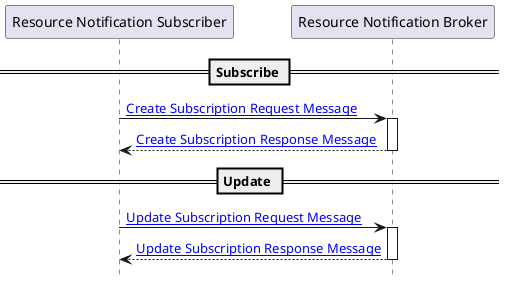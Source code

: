 @startuml
hide footbox
participant "Resource Notification Subscriber" as  Subscriber
participant "Resource Notification Broker" as  Broker


== Subscribe ==
Subscriber -> Broker : [[ITI-110.html#231105-create-subscription-request-message Create Subscription Request Message]]
activate Broker
/'
participant "Resource Notification Recipient" as  Recipient
opt handskake HTTPS   
  Broker -> Recipient: Handshake Notification
  alt Handshake Success
  Recipient -> Broker: 200 OK 
  else Handshake Failure
  Recipient ->Broker: 404 Not Found
  end
end
'/
Broker --> Subscriber : [[ITI-110.html#231106-create-subscription-response-message Create Subscription Response Message]]
deactivate Broker

== Update ==
Subscriber -> Broker: [[ITI-110.html#231107-update-subscription-request-message Update Subscription Request Message]]

activate Broker
Broker --> Subscriber: [[ITI-110.html#231108-update-subscription-response-message Update Subscription Response Message]]
deactivate Broker

@enduml
